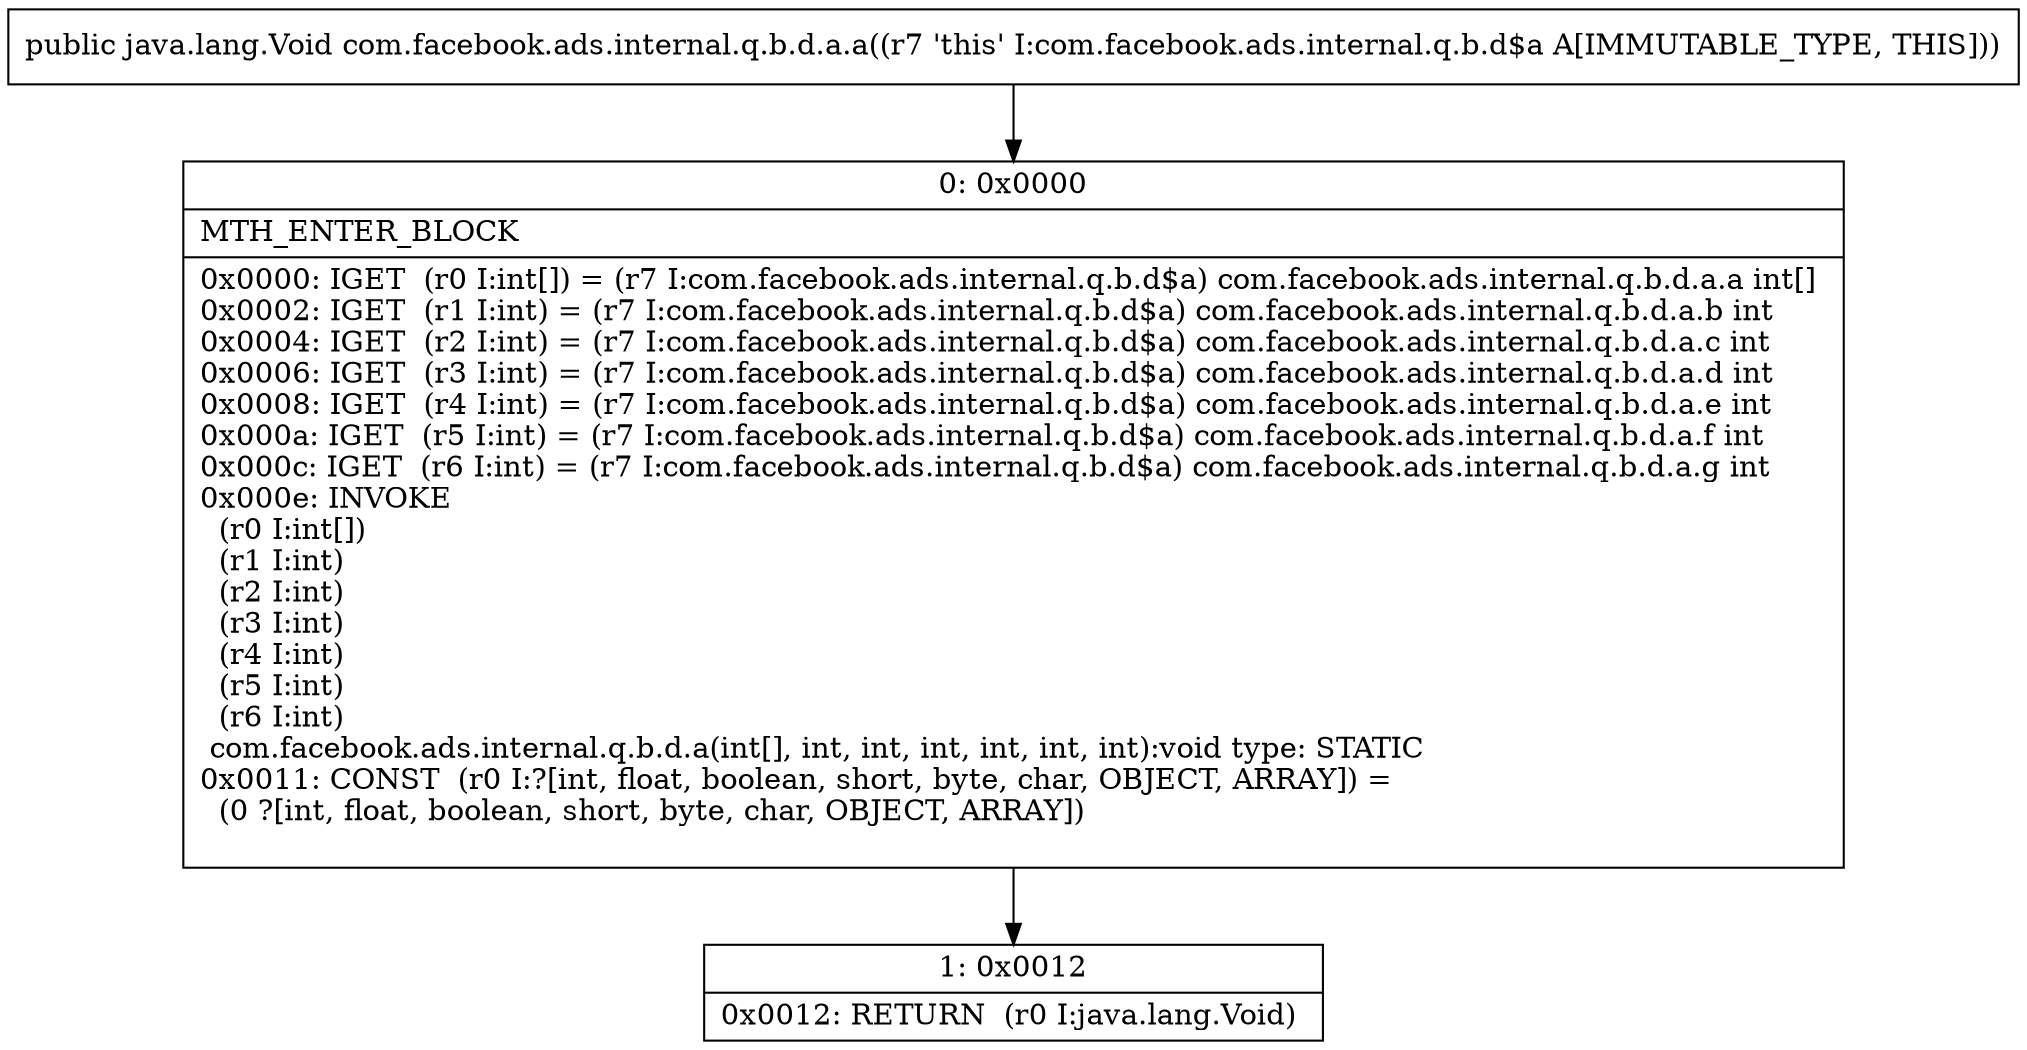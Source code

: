 digraph "CFG forcom.facebook.ads.internal.q.b.d.a.a()Ljava\/lang\/Void;" {
Node_0 [shape=record,label="{0\:\ 0x0000|MTH_ENTER_BLOCK\l|0x0000: IGET  (r0 I:int[]) = (r7 I:com.facebook.ads.internal.q.b.d$a) com.facebook.ads.internal.q.b.d.a.a int[] \l0x0002: IGET  (r1 I:int) = (r7 I:com.facebook.ads.internal.q.b.d$a) com.facebook.ads.internal.q.b.d.a.b int \l0x0004: IGET  (r2 I:int) = (r7 I:com.facebook.ads.internal.q.b.d$a) com.facebook.ads.internal.q.b.d.a.c int \l0x0006: IGET  (r3 I:int) = (r7 I:com.facebook.ads.internal.q.b.d$a) com.facebook.ads.internal.q.b.d.a.d int \l0x0008: IGET  (r4 I:int) = (r7 I:com.facebook.ads.internal.q.b.d$a) com.facebook.ads.internal.q.b.d.a.e int \l0x000a: IGET  (r5 I:int) = (r7 I:com.facebook.ads.internal.q.b.d$a) com.facebook.ads.internal.q.b.d.a.f int \l0x000c: IGET  (r6 I:int) = (r7 I:com.facebook.ads.internal.q.b.d$a) com.facebook.ads.internal.q.b.d.a.g int \l0x000e: INVOKE  \l  (r0 I:int[])\l  (r1 I:int)\l  (r2 I:int)\l  (r3 I:int)\l  (r4 I:int)\l  (r5 I:int)\l  (r6 I:int)\l com.facebook.ads.internal.q.b.d.a(int[], int, int, int, int, int, int):void type: STATIC \l0x0011: CONST  (r0 I:?[int, float, boolean, short, byte, char, OBJECT, ARRAY]) = \l  (0 ?[int, float, boolean, short, byte, char, OBJECT, ARRAY])\l \l}"];
Node_1 [shape=record,label="{1\:\ 0x0012|0x0012: RETURN  (r0 I:java.lang.Void) \l}"];
MethodNode[shape=record,label="{public java.lang.Void com.facebook.ads.internal.q.b.d.a.a((r7 'this' I:com.facebook.ads.internal.q.b.d$a A[IMMUTABLE_TYPE, THIS])) }"];
MethodNode -> Node_0;
Node_0 -> Node_1;
}

